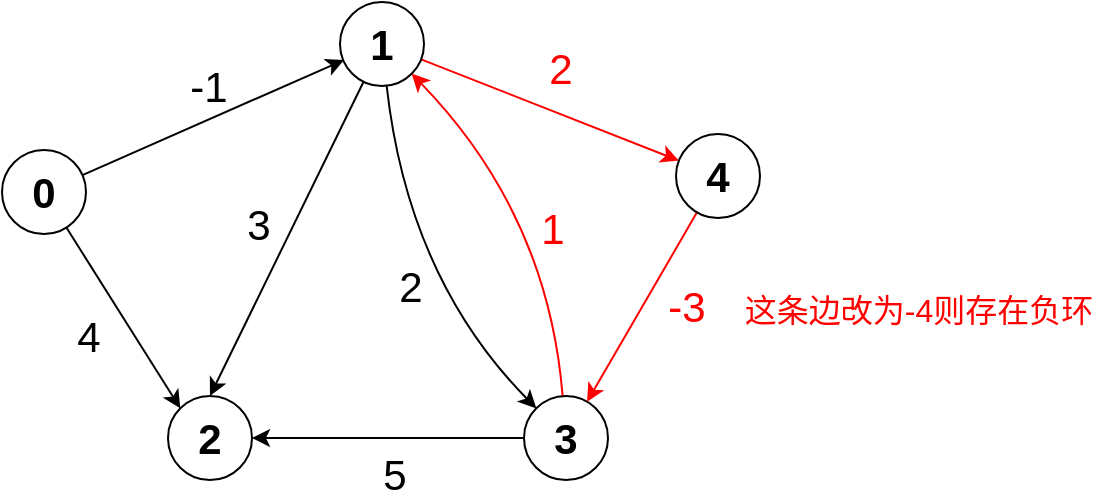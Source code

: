 <mxfile>
    <diagram id="LpqWkuAaXL5CNcw08eNq" name="Page-1">
        <mxGraphModel dx="1130" dy="555" grid="0" gridSize="10" guides="1" tooltips="1" connect="1" arrows="1" fold="1" page="1" pageScale="1" pageWidth="1169" pageHeight="827" background="#ffffff" math="0" shadow="0">
            <root>
                <mxCell id="0"/>
                <mxCell id="1" parent="0"/>
                <mxCell id="2465" style="edgeStyle=none;html=1;entryX=0;entryY=0;entryDx=0;entryDy=0;fontSize=21;fontColor=#000000;strokeColor=#000000;" edge="1" parent="1" source="2459" target="2461">
                    <mxGeometry relative="1" as="geometry"/>
                </mxCell>
                <mxCell id="2466" value="4" style="edgeLabel;html=1;align=center;verticalAlign=middle;resizable=0;points=[];fontSize=21;fontColor=#000000;labelBackgroundColor=none;" vertex="1" connectable="0" parent="2465">
                    <mxGeometry x="0.196" relative="1" as="geometry">
                        <mxPoint x="-24" as="offset"/>
                    </mxGeometry>
                </mxCell>
                <mxCell id="2467" style="edgeStyle=none;html=1;entryX=0.048;entryY=0.69;entryDx=0;entryDy=0;entryPerimeter=0;strokeColor=#000000;fontSize=21;fontColor=#000000;" edge="1" parent="1" source="2459" target="2460">
                    <mxGeometry relative="1" as="geometry"/>
                </mxCell>
                <mxCell id="2468" value="-1" style="edgeLabel;html=1;align=center;verticalAlign=middle;resizable=0;points=[];fontSize=21;fontColor=#000000;labelBackgroundColor=none;" vertex="1" connectable="0" parent="2467">
                    <mxGeometry x="0.18" y="-2" relative="1" as="geometry">
                        <mxPoint x="-16" y="-13" as="offset"/>
                    </mxGeometry>
                </mxCell>
                <mxCell id="2459" value="0" style="ellipse;whiteSpace=wrap;html=1;fontStyle=1;fontSize=21;fontColor=#000000;fillColor=none;strokeColor=#000000;" vertex="1" parent="1">
                    <mxGeometry x="259" y="350" width="42" height="42" as="geometry"/>
                </mxCell>
                <mxCell id="2471" value="2" style="edgeStyle=none;html=1;strokeColor=#FF0000;fontSize=21;fontColor=#FF0000;labelBackgroundColor=none;fillColor=#d80073;" edge="1" parent="1" source="2460" target="2463">
                    <mxGeometry x="-0.04" y="22" relative="1" as="geometry">
                        <mxPoint as="offset"/>
                    </mxGeometry>
                </mxCell>
                <mxCell id="2474" style="edgeStyle=none;html=1;entryX=0;entryY=0;entryDx=0;entryDy=0;labelBackgroundColor=none;strokeColor=#000000;fontSize=21;fontColor=#000000;curved=1;" edge="1" parent="1" source="2460" target="2462">
                    <mxGeometry relative="1" as="geometry">
                        <Array as="points">
                            <mxPoint x="462" y="414"/>
                        </Array>
                    </mxGeometry>
                </mxCell>
                <mxCell id="2475" value="2" style="edgeLabel;html=1;align=center;verticalAlign=middle;resizable=0;points=[];fontSize=21;fontColor=#000000;labelBackgroundColor=none;" vertex="1" connectable="0" parent="2474">
                    <mxGeometry x="0.125" y="15" relative="1" as="geometry">
                        <mxPoint x="-16" y="8" as="offset"/>
                    </mxGeometry>
                </mxCell>
                <mxCell id="2477" value="3" style="html=1;entryX=0.5;entryY=0;entryDx=0;entryDy=0;labelBackgroundColor=none;strokeColor=#000000;fontSize=21;fontColor=#000000;" edge="1" parent="1" source="2460" target="2461">
                    <mxGeometry x="-0.004" y="-16" relative="1" as="geometry">
                        <mxPoint as="offset"/>
                    </mxGeometry>
                </mxCell>
                <mxCell id="2460" value="1" style="ellipse;whiteSpace=wrap;html=1;fontStyle=1;fontSize=21;fontColor=#000000;fillColor=none;strokeColor=#000000;" vertex="1" parent="1">
                    <mxGeometry x="428" y="276" width="42" height="42" as="geometry"/>
                </mxCell>
                <mxCell id="2461" value="2" style="ellipse;whiteSpace=wrap;html=1;fontStyle=1;fontSize=21;fontColor=#000000;fillColor=none;strokeColor=#000000;" vertex="1" parent="1">
                    <mxGeometry x="342" y="473" width="42" height="42" as="geometry"/>
                </mxCell>
                <mxCell id="2473" value="1" style="edgeStyle=none;html=1;entryX=1;entryY=1;entryDx=0;entryDy=0;labelBackgroundColor=none;strokeColor=#FF0000;fontSize=21;fontColor=#FF0000;curved=1;" edge="1" parent="1" source="2462" target="2460">
                    <mxGeometry x="-0.11" y="-1" relative="1" as="geometry">
                        <Array as="points">
                            <mxPoint x="532" y="382"/>
                        </Array>
                        <mxPoint as="offset"/>
                    </mxGeometry>
                </mxCell>
                <mxCell id="2476" value="5" style="edgeStyle=entityRelationEdgeStyle;curved=1;html=1;entryX=1;entryY=0.5;entryDx=0;entryDy=0;labelBackgroundColor=none;strokeColor=#000000;fontSize=21;fontColor=#000000;" edge="1" parent="1" source="2462" target="2461">
                    <mxGeometry x="-0.044" y="18" relative="1" as="geometry">
                        <mxPoint as="offset"/>
                    </mxGeometry>
                </mxCell>
                <mxCell id="2462" value="3" style="ellipse;whiteSpace=wrap;html=1;fontStyle=1;fontSize=21;fontColor=#000000;fillColor=none;strokeColor=#000000;" vertex="1" parent="1">
                    <mxGeometry x="520" y="473" width="42" height="42" as="geometry"/>
                </mxCell>
                <mxCell id="2472" value="-3" style="edgeStyle=none;html=1;labelBackgroundColor=none;strokeColor=#FF0000;fontSize=21;fontColor=#FF0000;" edge="1" parent="1" source="2463" target="2462">
                    <mxGeometry x="-0.21" y="19" relative="1" as="geometry">
                        <mxPoint as="offset"/>
                    </mxGeometry>
                </mxCell>
                <mxCell id="2463" value="4" style="ellipse;whiteSpace=wrap;html=1;fontStyle=1;fontSize=21;fontColor=#000000;fillColor=none;strokeColor=#000000;" vertex="1" parent="1">
                    <mxGeometry x="596" y="342" width="42" height="42" as="geometry"/>
                </mxCell>
                <mxCell id="2478" value="这条边改为-4则存在负环" style="text;align=center;verticalAlign=middle;resizable=0;points=[];autosize=1;strokeColor=none;fillColor=none;fontSize=16;fontColor=#FF0000;labelBorderColor=none;spacing=3;spacingTop=0;strokeWidth=1;html=1;spacingLeft=0;perimeterSpacing=0;" vertex="1" parent="1">
                    <mxGeometry x="621" y="414" width="192" height="31" as="geometry"/>
                </mxCell>
            </root>
        </mxGraphModel>
    </diagram>
</mxfile>